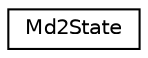 digraph "Graphical Class Hierarchy"
{
 // LATEX_PDF_SIZE
  edge [fontname="Helvetica",fontsize="10",labelfontname="Helvetica",labelfontsize="10"];
  node [fontname="Helvetica",fontsize="10",shape=record];
  rankdir="LR";
  Node0 [label="Md2State",height=0.2,width=0.4,color="black", fillcolor="white", style="filled",URL="$struct_md2_state.html",tooltip="status animation"];
}
